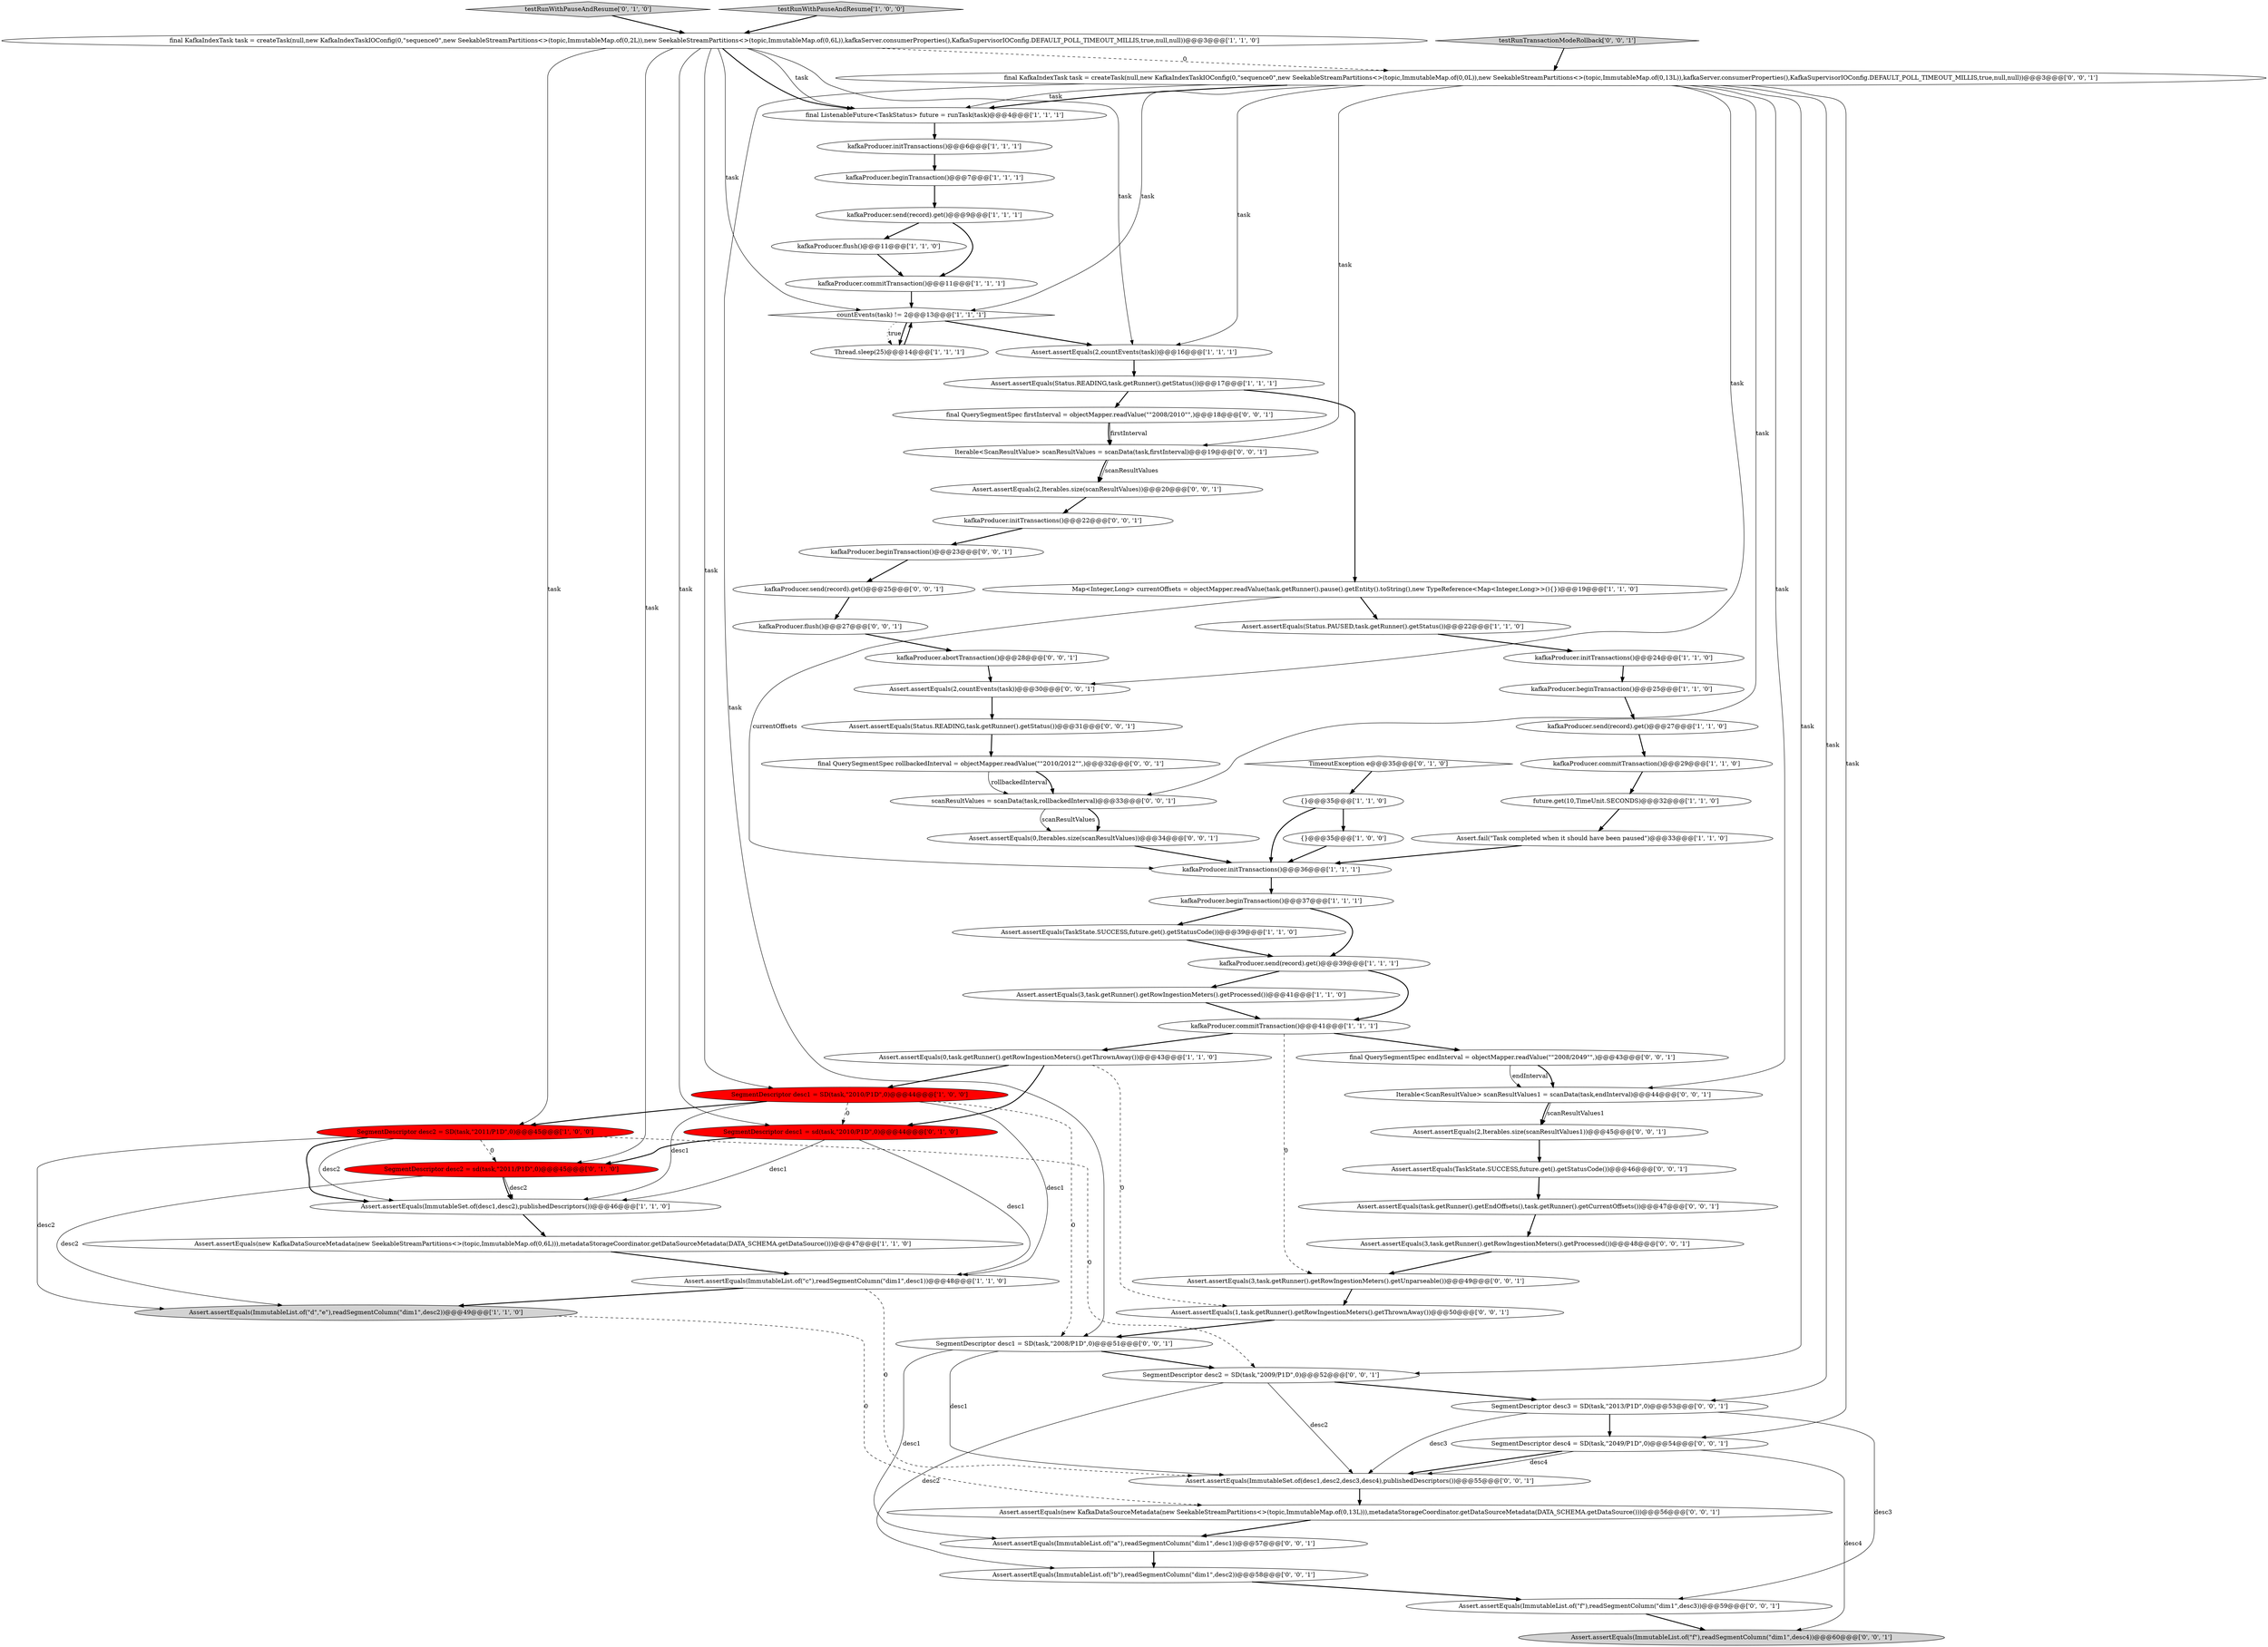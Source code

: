 digraph {
38 [style = filled, label = "SegmentDescriptor desc1 = sd(task,\"2010/P1D\",0)@@@44@@@['0', '1', '0']", fillcolor = red, shape = ellipse image = "AAA1AAABBB2BBB"];
39 [style = filled, label = "Assert.assertEquals(new KafkaDataSourceMetadata(new SeekableStreamPartitions<>(topic,ImmutableMap.of(0,13L))),metadataStorageCoordinator.getDataSourceMetadata(DATA_SCHEMA.getDataSource()))@@@56@@@['0', '0', '1']", fillcolor = white, shape = ellipse image = "AAA0AAABBB3BBB"];
10 [style = filled, label = "future.get(10,TimeUnit.SECONDS)@@@32@@@['1', '1', '0']", fillcolor = white, shape = ellipse image = "AAA0AAABBB1BBB"];
57 [style = filled, label = "scanResultValues = scanData(task,rollbackedInterval)@@@33@@@['0', '0', '1']", fillcolor = white, shape = ellipse image = "AAA0AAABBB3BBB"];
62 [style = filled, label = "Assert.assertEquals(ImmutableList.of(\"f\"),readSegmentColumn(\"dim1\",desc4))@@@60@@@['0', '0', '1']", fillcolor = lightgray, shape = ellipse image = "AAA0AAABBB3BBB"];
51 [style = filled, label = "Assert.assertEquals(2,Iterables.size(scanResultValues))@@@20@@@['0', '0', '1']", fillcolor = white, shape = ellipse image = "AAA0AAABBB3BBB"];
15 [style = filled, label = "Assert.assertEquals(3,task.getRunner().getRowIngestionMeters().getProcessed())@@@41@@@['1', '1', '0']", fillcolor = white, shape = ellipse image = "AAA0AAABBB1BBB"];
70 [style = filled, label = "Assert.assertEquals(2,Iterables.size(scanResultValues1))@@@45@@@['0', '0', '1']", fillcolor = white, shape = ellipse image = "AAA0AAABBB3BBB"];
67 [style = filled, label = "Assert.assertEquals(1,task.getRunner().getRowIngestionMeters().getThrownAway())@@@50@@@['0', '0', '1']", fillcolor = white, shape = ellipse image = "AAA0AAABBB3BBB"];
42 [style = filled, label = "kafkaProducer.initTransactions()@@@22@@@['0', '0', '1']", fillcolor = white, shape = ellipse image = "AAA0AAABBB3BBB"];
43 [style = filled, label = "final QuerySegmentSpec firstInterval = objectMapper.readValue(\"\"2008/2010\"\",)@@@18@@@['0', '0', '1']", fillcolor = white, shape = ellipse image = "AAA0AAABBB3BBB"];
53 [style = filled, label = "kafkaProducer.flush()@@@27@@@['0', '0', '1']", fillcolor = white, shape = ellipse image = "AAA0AAABBB3BBB"];
46 [style = filled, label = "Assert.assertEquals(0,Iterables.size(scanResultValues))@@@34@@@['0', '0', '1']", fillcolor = white, shape = ellipse image = "AAA0AAABBB3BBB"];
68 [style = filled, label = "final QuerySegmentSpec rollbackedInterval = objectMapper.readValue(\"\"2010/2012\"\",)@@@32@@@['0', '0', '1']", fillcolor = white, shape = ellipse image = "AAA0AAABBB3BBB"];
12 [style = filled, label = "Assert.assertEquals(0,task.getRunner().getRowIngestionMeters().getThrownAway())@@@43@@@['1', '1', '0']", fillcolor = white, shape = ellipse image = "AAA0AAABBB1BBB"];
49 [style = filled, label = "testRunTransactionModeRollback['0', '0', '1']", fillcolor = lightgray, shape = diamond image = "AAA0AAABBB3BBB"];
13 [style = filled, label = "kafkaProducer.commitTransaction()@@@11@@@['1', '1', '1']", fillcolor = white, shape = ellipse image = "AAA0AAABBB1BBB"];
63 [style = filled, label = "kafkaProducer.beginTransaction()@@@23@@@['0', '0', '1']", fillcolor = white, shape = ellipse image = "AAA0AAABBB3BBB"];
8 [style = filled, label = "countEvents(task) != 2@@@13@@@['1', '1', '1']", fillcolor = white, shape = diamond image = "AAA0AAABBB1BBB"];
64 [style = filled, label = "SegmentDescriptor desc1 = SD(task,\"2008/P1D\",0)@@@51@@@['0', '0', '1']", fillcolor = white, shape = ellipse image = "AAA0AAABBB3BBB"];
36 [style = filled, label = "TimeoutException e@@@35@@@['0', '1', '0']", fillcolor = white, shape = diamond image = "AAA0AAABBB2BBB"];
29 [style = filled, label = "Thread.sleep(25)@@@14@@@['1', '1', '1']", fillcolor = white, shape = ellipse image = "AAA0AAABBB1BBB"];
52 [style = filled, label = "Assert.assertEquals(Status.READING,task.getRunner().getStatus())@@@31@@@['0', '0', '1']", fillcolor = white, shape = ellipse image = "AAA0AAABBB3BBB"];
26 [style = filled, label = "{}@@@35@@@['1', '1', '0']", fillcolor = white, shape = ellipse image = "AAA0AAABBB1BBB"];
37 [style = filled, label = "SegmentDescriptor desc2 = sd(task,\"2011/P1D\",0)@@@45@@@['0', '1', '0']", fillcolor = red, shape = ellipse image = "AAA1AAABBB2BBB"];
66 [style = filled, label = "Iterable<ScanResultValue> scanResultValues1 = scanData(task,endInterval)@@@44@@@['0', '0', '1']", fillcolor = white, shape = ellipse image = "AAA0AAABBB3BBB"];
0 [style = filled, label = "kafkaProducer.beginTransaction()@@@25@@@['1', '1', '0']", fillcolor = white, shape = ellipse image = "AAA0AAABBB1BBB"];
7 [style = filled, label = "final ListenableFuture<TaskStatus> future = runTask(task)@@@4@@@['1', '1', '1']", fillcolor = white, shape = ellipse image = "AAA0AAABBB1BBB"];
22 [style = filled, label = "kafkaProducer.send(record).get()@@@39@@@['1', '1', '1']", fillcolor = white, shape = ellipse image = "AAA0AAABBB1BBB"];
9 [style = filled, label = "Assert.assertEquals(Status.READING,task.getRunner().getStatus())@@@17@@@['1', '1', '1']", fillcolor = white, shape = ellipse image = "AAA0AAABBB1BBB"];
61 [style = filled, label = "Assert.assertEquals(ImmutableList.of(\"f\"),readSegmentColumn(\"dim1\",desc3))@@@59@@@['0', '0', '1']", fillcolor = white, shape = ellipse image = "AAA0AAABBB3BBB"];
4 [style = filled, label = "final KafkaIndexTask task = createTask(null,new KafkaIndexTaskIOConfig(0,\"sequence0\",new SeekableStreamPartitions<>(topic,ImmutableMap.of(0,2L)),new SeekableStreamPartitions<>(topic,ImmutableMap.of(0,6L)),kafkaServer.consumerProperties(),KafkaSupervisorIOConfig.DEFAULT_POLL_TIMEOUT_MILLIS,true,null,null))@@@3@@@['1', '1', '0']", fillcolor = white, shape = ellipse image = "AAA0AAABBB1BBB"];
21 [style = filled, label = "Assert.assertEquals(ImmutableList.of(\"d\",\"e\"),readSegmentColumn(\"dim1\",desc2))@@@49@@@['1', '1', '0']", fillcolor = lightgray, shape = ellipse image = "AAA0AAABBB1BBB"];
54 [style = filled, label = "SegmentDescriptor desc3 = SD(task,\"2013/P1D\",0)@@@53@@@['0', '0', '1']", fillcolor = white, shape = ellipse image = "AAA0AAABBB3BBB"];
56 [style = filled, label = "final QuerySegmentSpec endInterval = objectMapper.readValue(\"\"2008/2049\"\",)@@@43@@@['0', '0', '1']", fillcolor = white, shape = ellipse image = "AAA0AAABBB3BBB"];
14 [style = filled, label = "{}@@@35@@@['1', '0', '0']", fillcolor = white, shape = ellipse image = "AAA0AAABBB1BBB"];
30 [style = filled, label = "Assert.assertEquals(2,countEvents(task))@@@16@@@['1', '1', '1']", fillcolor = white, shape = ellipse image = "AAA0AAABBB1BBB"];
71 [style = filled, label = "SegmentDescriptor desc2 = SD(task,\"2009/P1D\",0)@@@52@@@['0', '0', '1']", fillcolor = white, shape = ellipse image = "AAA0AAABBB3BBB"];
35 [style = filled, label = "testRunWithPauseAndResume['0', '1', '0']", fillcolor = lightgray, shape = diamond image = "AAA0AAABBB2BBB"];
11 [style = filled, label = "Assert.assertEquals(TaskState.SUCCESS,future.get().getStatusCode())@@@39@@@['1', '1', '0']", fillcolor = white, shape = ellipse image = "AAA0AAABBB1BBB"];
58 [style = filled, label = "Assert.assertEquals(ImmutableList.of(\"a\"),readSegmentColumn(\"dim1\",desc1))@@@57@@@['0', '0', '1']", fillcolor = white, shape = ellipse image = "AAA0AAABBB3BBB"];
18 [style = filled, label = "Assert.assertEquals(Status.PAUSED,task.getRunner().getStatus())@@@22@@@['1', '1', '0']", fillcolor = white, shape = ellipse image = "AAA0AAABBB1BBB"];
6 [style = filled, label = "kafkaProducer.beginTransaction()@@@37@@@['1', '1', '1']", fillcolor = white, shape = ellipse image = "AAA0AAABBB1BBB"];
3 [style = filled, label = "kafkaProducer.send(record).get()@@@27@@@['1', '1', '0']", fillcolor = white, shape = ellipse image = "AAA0AAABBB1BBB"];
17 [style = filled, label = "Assert.assertEquals(new KafkaDataSourceMetadata(new SeekableStreamPartitions<>(topic,ImmutableMap.of(0,6L))),metadataStorageCoordinator.getDataSourceMetadata(DATA_SCHEMA.getDataSource()))@@@47@@@['1', '1', '0']", fillcolor = white, shape = ellipse image = "AAA0AAABBB1BBB"];
34 [style = filled, label = "Assert.fail(\"Task completed when it should have been paused\")@@@33@@@['1', '1', '0']", fillcolor = white, shape = ellipse image = "AAA0AAABBB1BBB"];
47 [style = filled, label = "SegmentDescriptor desc4 = SD(task,\"2049/P1D\",0)@@@54@@@['0', '0', '1']", fillcolor = white, shape = ellipse image = "AAA0AAABBB3BBB"];
1 [style = filled, label = "testRunWithPauseAndResume['1', '0', '0']", fillcolor = lightgray, shape = diamond image = "AAA0AAABBB1BBB"];
32 [style = filled, label = "Assert.assertEquals(ImmutableList.of(\"c\"),readSegmentColumn(\"dim1\",desc1))@@@48@@@['1', '1', '0']", fillcolor = white, shape = ellipse image = "AAA0AAABBB1BBB"];
55 [style = filled, label = "Iterable<ScanResultValue> scanResultValues = scanData(task,firstInterval)@@@19@@@['0', '0', '1']", fillcolor = white, shape = ellipse image = "AAA0AAABBB3BBB"];
20 [style = filled, label = "kafkaProducer.initTransactions()@@@36@@@['1', '1', '1']", fillcolor = white, shape = ellipse image = "AAA0AAABBB1BBB"];
69 [style = filled, label = "kafkaProducer.abortTransaction()@@@28@@@['0', '0', '1']", fillcolor = white, shape = ellipse image = "AAA0AAABBB3BBB"];
23 [style = filled, label = "Map<Integer,Long> currentOffsets = objectMapper.readValue(task.getRunner().pause().getEntity().toString(),new TypeReference<Map<Integer,Long>>(){})@@@19@@@['1', '1', '0']", fillcolor = white, shape = ellipse image = "AAA0AAABBB1BBB"];
44 [style = filled, label = "Assert.assertEquals(3,task.getRunner().getRowIngestionMeters().getUnparseable())@@@49@@@['0', '0', '1']", fillcolor = white, shape = ellipse image = "AAA0AAABBB3BBB"];
50 [style = filled, label = "final KafkaIndexTask task = createTask(null,new KafkaIndexTaskIOConfig(0,\"sequence0\",new SeekableStreamPartitions<>(topic,ImmutableMap.of(0,0L)),new SeekableStreamPartitions<>(topic,ImmutableMap.of(0,13L)),kafkaServer.consumerProperties(),KafkaSupervisorIOConfig.DEFAULT_POLL_TIMEOUT_MILLIS,true,null,null))@@@3@@@['0', '0', '1']", fillcolor = white, shape = ellipse image = "AAA0AAABBB3BBB"];
48 [style = filled, label = "Assert.assertEquals(3,task.getRunner().getRowIngestionMeters().getProcessed())@@@48@@@['0', '0', '1']", fillcolor = white, shape = ellipse image = "AAA0AAABBB3BBB"];
27 [style = filled, label = "kafkaProducer.initTransactions()@@@6@@@['1', '1', '1']", fillcolor = white, shape = ellipse image = "AAA0AAABBB1BBB"];
24 [style = filled, label = "SegmentDescriptor desc2 = SD(task,\"2011/P1D\",0)@@@45@@@['1', '0', '0']", fillcolor = red, shape = ellipse image = "AAA1AAABBB1BBB"];
28 [style = filled, label = "kafkaProducer.beginTransaction()@@@7@@@['1', '1', '1']", fillcolor = white, shape = ellipse image = "AAA0AAABBB1BBB"];
59 [style = filled, label = "Assert.assertEquals(task.getRunner().getEndOffsets(),task.getRunner().getCurrentOffsets())@@@47@@@['0', '0', '1']", fillcolor = white, shape = ellipse image = "AAA0AAABBB3BBB"];
5 [style = filled, label = "kafkaProducer.commitTransaction()@@@29@@@['1', '1', '0']", fillcolor = white, shape = ellipse image = "AAA0AAABBB1BBB"];
31 [style = filled, label = "SegmentDescriptor desc1 = SD(task,\"2010/P1D\",0)@@@44@@@['1', '0', '0']", fillcolor = red, shape = ellipse image = "AAA1AAABBB1BBB"];
33 [style = filled, label = "kafkaProducer.commitTransaction()@@@41@@@['1', '1', '1']", fillcolor = white, shape = ellipse image = "AAA0AAABBB1BBB"];
19 [style = filled, label = "Assert.assertEquals(ImmutableSet.of(desc1,desc2),publishedDescriptors())@@@46@@@['1', '1', '0']", fillcolor = white, shape = ellipse image = "AAA0AAABBB1BBB"];
45 [style = filled, label = "kafkaProducer.send(record).get()@@@25@@@['0', '0', '1']", fillcolor = white, shape = ellipse image = "AAA0AAABBB3BBB"];
40 [style = filled, label = "Assert.assertEquals(2,countEvents(task))@@@30@@@['0', '0', '1']", fillcolor = white, shape = ellipse image = "AAA0AAABBB3BBB"];
60 [style = filled, label = "Assert.assertEquals(ImmutableSet.of(desc1,desc2,desc3,desc4),publishedDescriptors())@@@55@@@['0', '0', '1']", fillcolor = white, shape = ellipse image = "AAA0AAABBB3BBB"];
65 [style = filled, label = "Assert.assertEquals(TaskState.SUCCESS,future.get().getStatusCode())@@@46@@@['0', '0', '1']", fillcolor = white, shape = ellipse image = "AAA0AAABBB3BBB"];
41 [style = filled, label = "Assert.assertEquals(ImmutableList.of(\"b\"),readSegmentColumn(\"dim1\",desc2))@@@58@@@['0', '0', '1']", fillcolor = white, shape = ellipse image = "AAA0AAABBB3BBB"];
16 [style = filled, label = "kafkaProducer.initTransactions()@@@24@@@['1', '1', '0']", fillcolor = white, shape = ellipse image = "AAA0AAABBB1BBB"];
25 [style = filled, label = "kafkaProducer.send(record).get()@@@9@@@['1', '1', '1']", fillcolor = white, shape = ellipse image = "AAA0AAABBB1BBB"];
2 [style = filled, label = "kafkaProducer.flush()@@@11@@@['1', '1', '0']", fillcolor = white, shape = ellipse image = "AAA0AAABBB1BBB"];
8->30 [style = bold, label=""];
16->0 [style = bold, label=""];
24->71 [style = dashed, label="0"];
22->15 [style = bold, label=""];
53->69 [style = bold, label=""];
34->20 [style = bold, label=""];
43->55 [style = bold, label=""];
6->22 [style = bold, label=""];
50->64 [style = solid, label="task"];
70->65 [style = bold, label=""];
27->28 [style = bold, label=""];
68->57 [style = solid, label="rollbackedInterval"];
55->51 [style = bold, label=""];
47->62 [style = solid, label="desc4"];
9->43 [style = bold, label=""];
64->58 [style = solid, label="desc1"];
52->68 [style = bold, label=""];
3->5 [style = bold, label=""];
12->38 [style = bold, label=""];
31->19 [style = solid, label="desc1"];
31->64 [style = dashed, label="0"];
50->8 [style = solid, label="task"];
6->11 [style = bold, label=""];
33->56 [style = bold, label=""];
28->25 [style = bold, label=""];
4->7 [style = solid, label="task"];
47->60 [style = bold, label=""];
39->58 [style = bold, label=""];
60->39 [style = bold, label=""];
14->20 [style = bold, label=""];
55->51 [style = solid, label="scanResultValues"];
57->46 [style = bold, label=""];
50->40 [style = solid, label="task"];
4->38 [style = solid, label="task"];
0->3 [style = bold, label=""];
5->10 [style = bold, label=""];
1->4 [style = bold, label=""];
22->33 [style = bold, label=""];
24->19 [style = bold, label=""];
64->71 [style = bold, label=""];
67->64 [style = bold, label=""];
33->44 [style = dashed, label="0"];
38->19 [style = solid, label="desc1"];
40->52 [style = bold, label=""];
26->14 [style = bold, label=""];
37->19 [style = solid, label="desc2"];
48->44 [style = bold, label=""];
25->2 [style = bold, label=""];
56->66 [style = solid, label="endInterval"];
41->61 [style = bold, label=""];
66->70 [style = solid, label="scanResultValues1"];
71->41 [style = solid, label="desc2"];
31->38 [style = dashed, label="0"];
54->60 [style = solid, label="desc3"];
4->8 [style = solid, label="task"];
50->57 [style = solid, label="task"];
10->34 [style = bold, label=""];
38->37 [style = bold, label=""];
4->50 [style = dashed, label="0"];
24->21 [style = solid, label="desc2"];
46->20 [style = bold, label=""];
8->29 [style = dotted, label="true"];
51->42 [style = bold, label=""];
64->60 [style = solid, label="desc1"];
59->48 [style = bold, label=""];
12->31 [style = bold, label=""];
26->20 [style = bold, label=""];
63->45 [style = bold, label=""];
15->33 [style = bold, label=""];
50->30 [style = solid, label="task"];
66->70 [style = bold, label=""];
71->54 [style = bold, label=""];
24->19 [style = solid, label="desc2"];
50->66 [style = solid, label="task"];
31->24 [style = bold, label=""];
54->61 [style = solid, label="desc3"];
30->9 [style = bold, label=""];
19->17 [style = bold, label=""];
45->53 [style = bold, label=""];
44->67 [style = bold, label=""];
33->12 [style = bold, label=""];
56->66 [style = bold, label=""];
69->40 [style = bold, label=""];
23->20 [style = solid, label="currentOffsets"];
12->67 [style = dashed, label="0"];
4->7 [style = bold, label=""];
49->50 [style = bold, label=""];
4->37 [style = solid, label="task"];
21->39 [style = dashed, label="0"];
42->63 [style = bold, label=""];
24->37 [style = dashed, label="0"];
37->21 [style = solid, label="desc2"];
11->22 [style = bold, label=""];
4->30 [style = solid, label="task"];
50->55 [style = solid, label="task"];
23->18 [style = bold, label=""];
61->62 [style = bold, label=""];
18->16 [style = bold, label=""];
29->8 [style = bold, label=""];
32->21 [style = bold, label=""];
50->54 [style = solid, label="task"];
50->47 [style = solid, label="task"];
71->60 [style = solid, label="desc2"];
25->13 [style = bold, label=""];
47->60 [style = solid, label="desc4"];
57->46 [style = solid, label="scanResultValues"];
50->7 [style = bold, label=""];
31->32 [style = solid, label="desc1"];
20->6 [style = bold, label=""];
17->32 [style = bold, label=""];
36->26 [style = bold, label=""];
4->31 [style = solid, label="task"];
35->4 [style = bold, label=""];
58->41 [style = bold, label=""];
2->13 [style = bold, label=""];
68->57 [style = bold, label=""];
4->24 [style = solid, label="task"];
9->23 [style = bold, label=""];
32->60 [style = dashed, label="0"];
54->47 [style = bold, label=""];
65->59 [style = bold, label=""];
43->55 [style = solid, label="firstInterval"];
7->27 [style = bold, label=""];
38->32 [style = solid, label="desc1"];
37->19 [style = bold, label=""];
13->8 [style = bold, label=""];
50->71 [style = solid, label="task"];
50->7 [style = solid, label="task"];
8->29 [style = bold, label=""];
}
